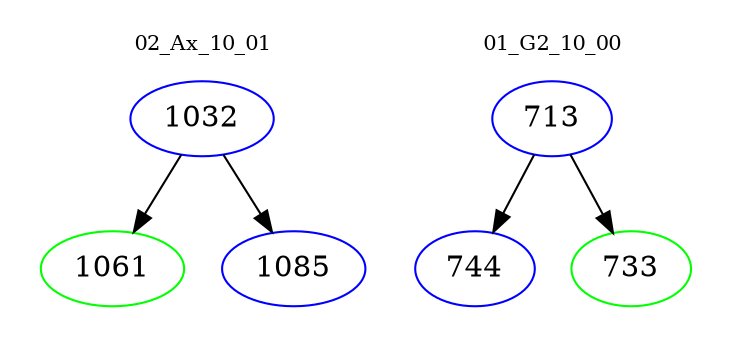 digraph{
subgraph cluster_0 {
color = white
label = "02_Ax_10_01";
fontsize=10;
T0_1032 [label="1032", color="blue"]
T0_1032 -> T0_1061 [color="black"]
T0_1061 [label="1061", color="green"]
T0_1032 -> T0_1085 [color="black"]
T0_1085 [label="1085", color="blue"]
}
subgraph cluster_1 {
color = white
label = "01_G2_10_00";
fontsize=10;
T1_713 [label="713", color="blue"]
T1_713 -> T1_744 [color="black"]
T1_744 [label="744", color="blue"]
T1_713 -> T1_733 [color="black"]
T1_733 [label="733", color="green"]
}
}

